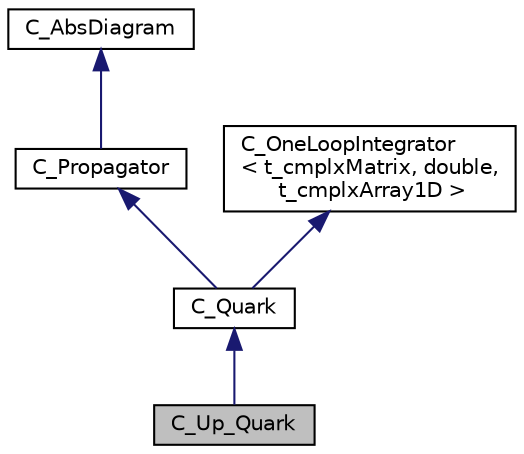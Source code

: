 digraph "C_Up_Quark"
{
  edge [fontname="Helvetica",fontsize="10",labelfontname="Helvetica",labelfontsize="10"];
  node [fontname="Helvetica",fontsize="10",shape=record];
  Node1 [label="C_Up_Quark",height=0.2,width=0.4,color="black", fillcolor="grey75", style="filled" fontcolor="black"];
  Node2 -> Node1 [dir="back",color="midnightblue",fontsize="10",style="solid"];
  Node2 [label="C_Quark",height=0.2,width=0.4,color="black", fillcolor="white", style="filled",URL="$class_c___quark.html"];
  Node3 -> Node2 [dir="back",color="midnightblue",fontsize="10",style="solid"];
  Node3 [label="C_Propagator",height=0.2,width=0.4,color="black", fillcolor="white", style="filled",URL="$class_c___propagator.html"];
  Node4 -> Node3 [dir="back",color="midnightblue",fontsize="10",style="solid"];
  Node4 [label="C_AbsDiagram",height=0.2,width=0.4,color="black", fillcolor="white", style="filled",URL="$class_c___abs_diagram.html"];
  Node5 -> Node2 [dir="back",color="midnightblue",fontsize="10",style="solid"];
  Node5 [label="C_OneLoopIntegrator\l\< t_cmplxMatrix, double,\l t_cmplxArray1D \>",height=0.2,width=0.4,color="black", fillcolor="white", style="filled",URL="$class_c___one_loop_integrator.html"];
}
